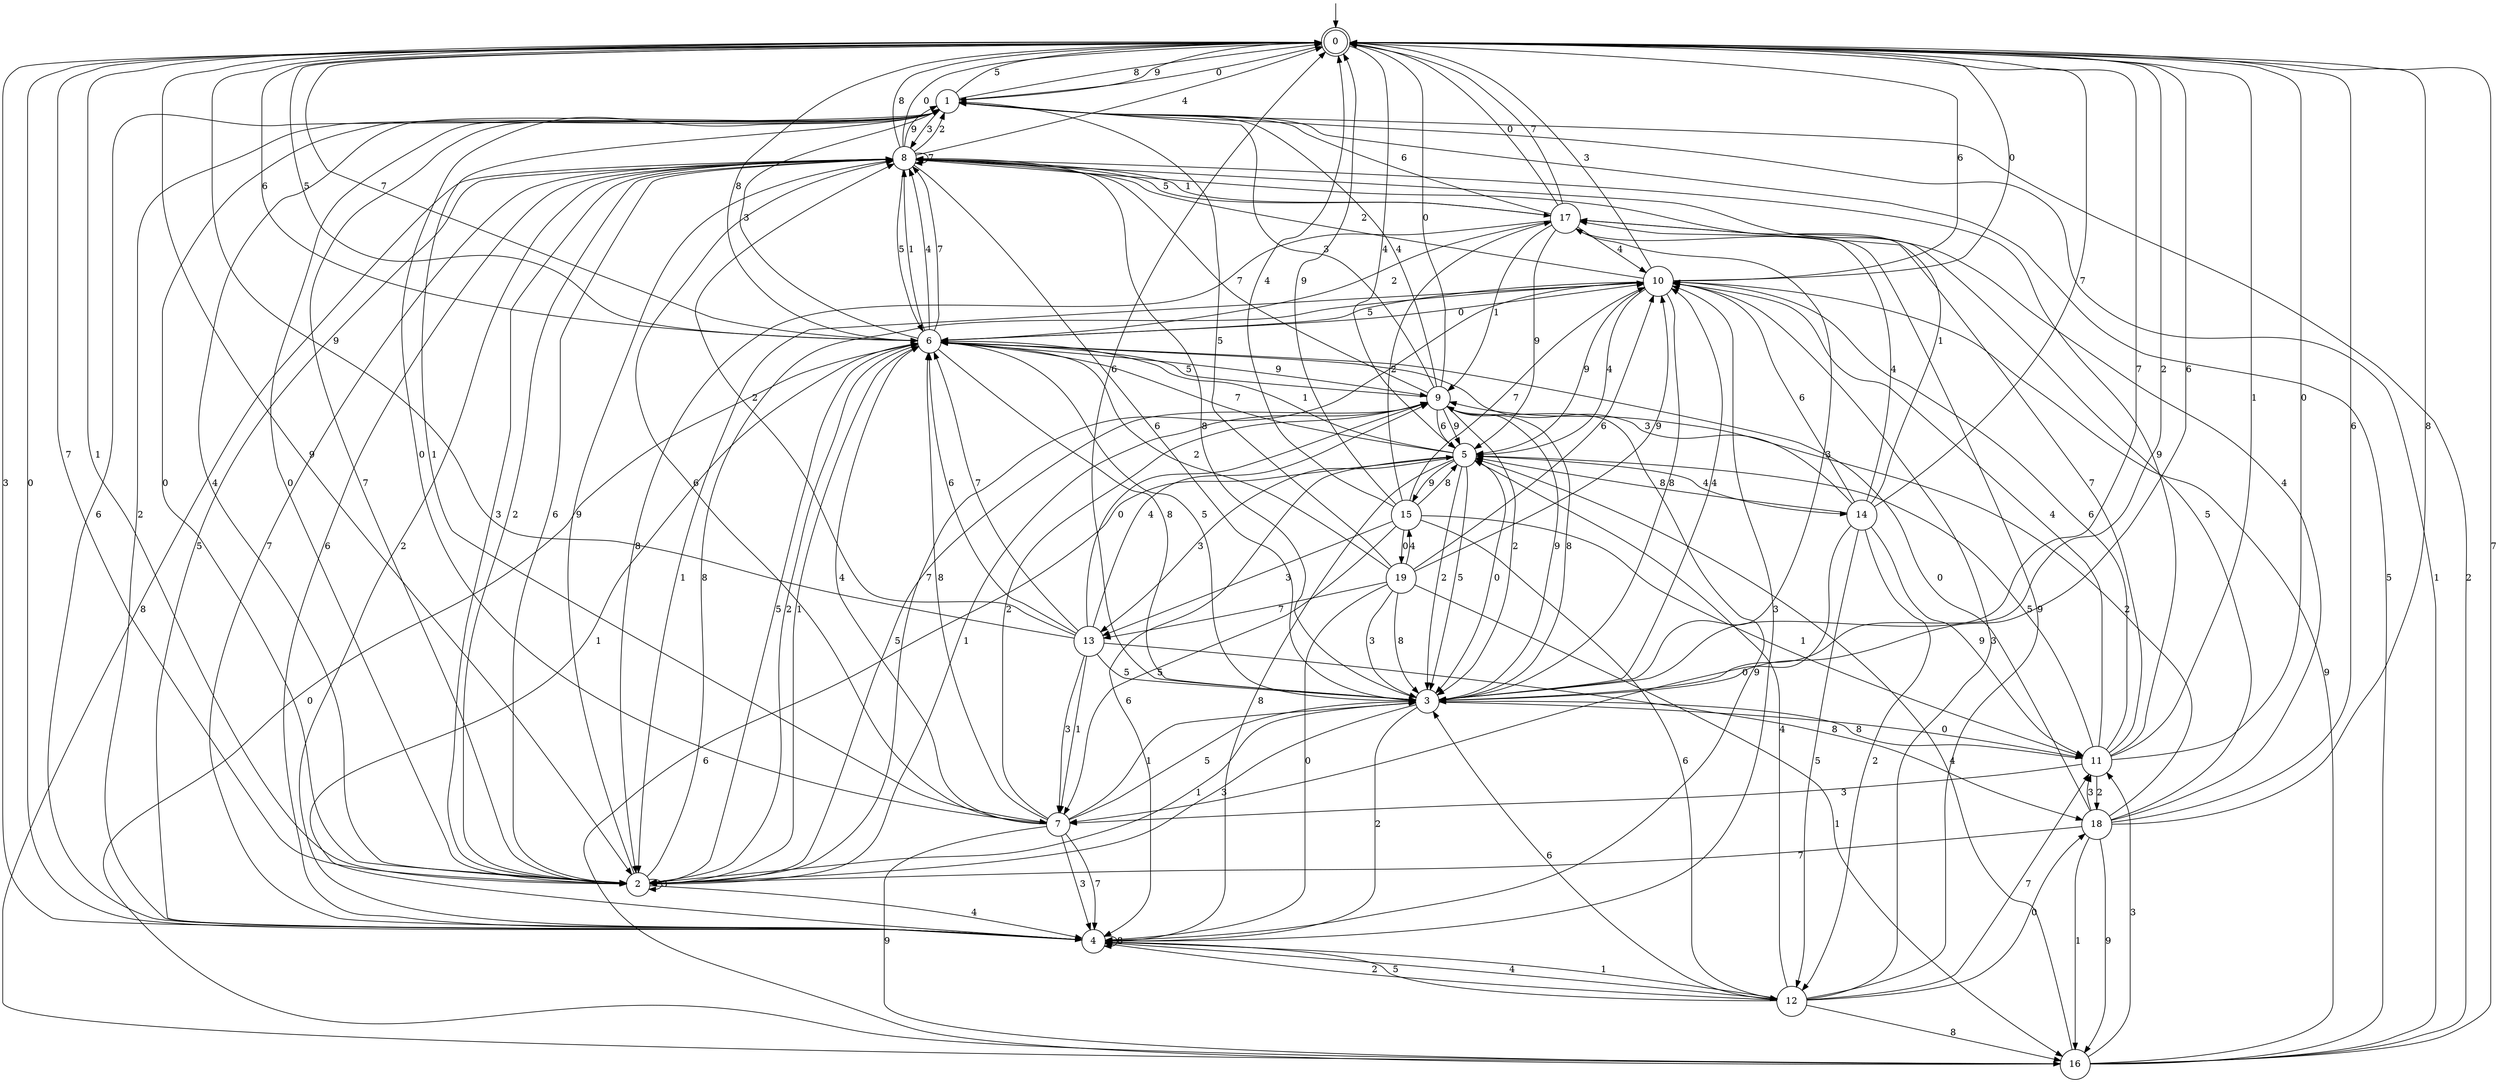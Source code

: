 digraph g {

	s0 [shape="doublecircle" label="0"];
	s1 [shape="circle" label="1"];
	s2 [shape="circle" label="2"];
	s3 [shape="circle" label="3"];
	s4 [shape="circle" label="4"];
	s5 [shape="circle" label="5"];
	s6 [shape="circle" label="6"];
	s7 [shape="circle" label="7"];
	s8 [shape="circle" label="8"];
	s9 [shape="circle" label="9"];
	s10 [shape="circle" label="10"];
	s11 [shape="circle" label="11"];
	s12 [shape="circle" label="12"];
	s13 [shape="circle" label="13"];
	s14 [shape="circle" label="14"];
	s15 [shape="circle" label="15"];
	s16 [shape="circle" label="16"];
	s17 [shape="circle" label="17"];
	s18 [shape="circle" label="18"];
	s19 [shape="circle" label="19"];
	s0 -> s1 [label="0"];
	s0 -> s2 [label="1"];
	s0 -> s3 [label="2"];
	s0 -> s4 [label="3"];
	s0 -> s5 [label="4"];
	s0 -> s6 [label="5"];
	s0 -> s3 [label="6"];
	s0 -> s6 [label="7"];
	s0 -> s6 [label="8"];
	s0 -> s2 [label="9"];
	s1 -> s2 [label="0"];
	s1 -> s7 [label="1"];
	s1 -> s4 [label="2"];
	s1 -> s8 [label="3"];
	s1 -> s2 [label="4"];
	s1 -> s0 [label="5"];
	s1 -> s4 [label="6"];
	s1 -> s2 [label="7"];
	s1 -> s0 [label="8"];
	s1 -> s0 [label="9"];
	s2 -> s1 [label="0"];
	s2 -> s6 [label="1"];
	s2 -> s8 [label="2"];
	s2 -> s2 [label="3"];
	s2 -> s4 [label="4"];
	s2 -> s9 [label="5"];
	s2 -> s8 [label="6"];
	s2 -> s0 [label="7"];
	s2 -> s10 [label="8"];
	s2 -> s8 [label="9"];
	s3 -> s11 [label="0"];
	s3 -> s2 [label="1"];
	s3 -> s4 [label="2"];
	s3 -> s2 [label="3"];
	s3 -> s10 [label="4"];
	s3 -> s6 [label="5"];
	s3 -> s0 [label="6"];
	s3 -> s0 [label="7"];
	s3 -> s8 [label="8"];
	s3 -> s9 [label="9"];
	s4 -> s0 [label="0"];
	s4 -> s6 [label="1"];
	s4 -> s8 [label="2"];
	s4 -> s10 [label="3"];
	s4 -> s12 [label="4"];
	s4 -> s8 [label="5"];
	s4 -> s8 [label="6"];
	s4 -> s8 [label="7"];
	s4 -> s4 [label="8"];
	s4 -> s9 [label="9"];
	s5 -> s3 [label="0"];
	s5 -> s6 [label="1"];
	s5 -> s3 [label="2"];
	s5 -> s13 [label="3"];
	s5 -> s14 [label="4"];
	s5 -> s3 [label="5"];
	s5 -> s4 [label="6"];
	s5 -> s6 [label="7"];
	s5 -> s4 [label="8"];
	s5 -> s15 [label="9"];
	s6 -> s10 [label="0"];
	s6 -> s8 [label="1"];
	s6 -> s2 [label="2"];
	s6 -> s1 [label="3"];
	s6 -> s8 [label="4"];
	s6 -> s2 [label="5"];
	s6 -> s0 [label="6"];
	s6 -> s8 [label="7"];
	s6 -> s3 [label="8"];
	s6 -> s9 [label="9"];
	s7 -> s1 [label="0"];
	s7 -> s3 [label="1"];
	s7 -> s9 [label="2"];
	s7 -> s4 [label="3"];
	s7 -> s6 [label="4"];
	s7 -> s3 [label="5"];
	s7 -> s8 [label="6"];
	s7 -> s4 [label="7"];
	s7 -> s6 [label="8"];
	s7 -> s16 [label="9"];
	s8 -> s0 [label="0"];
	s8 -> s17 [label="1"];
	s8 -> s1 [label="2"];
	s8 -> s2 [label="3"];
	s8 -> s0 [label="4"];
	s8 -> s6 [label="5"];
	s8 -> s3 [label="6"];
	s8 -> s8 [label="7"];
	s8 -> s0 [label="8"];
	s8 -> s1 [label="9"];
	s9 -> s0 [label="0"];
	s9 -> s2 [label="1"];
	s9 -> s3 [label="2"];
	s9 -> s1 [label="3"];
	s9 -> s1 [label="4"];
	s9 -> s6 [label="5"];
	s9 -> s5 [label="6"];
	s9 -> s8 [label="7"];
	s9 -> s3 [label="8"];
	s9 -> s5 [label="9"];
	s10 -> s0 [label="0"];
	s10 -> s2 [label="1"];
	s10 -> s8 [label="2"];
	s10 -> s0 [label="3"];
	s10 -> s5 [label="4"];
	s10 -> s6 [label="5"];
	s10 -> s0 [label="6"];
	s10 -> s2 [label="7"];
	s10 -> s3 [label="8"];
	s10 -> s5 [label="9"];
	s11 -> s0 [label="0"];
	s11 -> s0 [label="1"];
	s11 -> s18 [label="2"];
	s11 -> s7 [label="3"];
	s11 -> s10 [label="4"];
	s11 -> s5 [label="5"];
	s11 -> s10 [label="6"];
	s11 -> s17 [label="7"];
	s11 -> s3 [label="8"];
	s11 -> s8 [label="9"];
	s12 -> s18 [label="0"];
	s12 -> s4 [label="1"];
	s12 -> s4 [label="2"];
	s12 -> s10 [label="3"];
	s12 -> s5 [label="4"];
	s12 -> s4 [label="5"];
	s12 -> s3 [label="6"];
	s12 -> s11 [label="7"];
	s12 -> s16 [label="8"];
	s12 -> s17 [label="9"];
	s13 -> s9 [label="0"];
	s13 -> s7 [label="1"];
	s13 -> s8 [label="2"];
	s13 -> s7 [label="3"];
	s13 -> s9 [label="4"];
	s13 -> s3 [label="5"];
	s13 -> s6 [label="6"];
	s13 -> s6 [label="7"];
	s13 -> s18 [label="8"];
	s13 -> s0 [label="9"];
	s14 -> s7 [label="0"];
	s14 -> s8 [label="1"];
	s14 -> s12 [label="2"];
	s14 -> s6 [label="3"];
	s14 -> s17 [label="4"];
	s14 -> s12 [label="5"];
	s14 -> s10 [label="6"];
	s14 -> s0 [label="7"];
	s14 -> s5 [label="8"];
	s14 -> s11 [label="9"];
	s15 -> s19 [label="0"];
	s15 -> s11 [label="1"];
	s15 -> s17 [label="2"];
	s15 -> s13 [label="3"];
	s15 -> s0 [label="4"];
	s15 -> s7 [label="5"];
	s15 -> s12 [label="6"];
	s15 -> s10 [label="7"];
	s15 -> s5 [label="8"];
	s15 -> s0 [label="9"];
	s16 -> s6 [label="0"];
	s16 -> s1 [label="1"];
	s16 -> s1 [label="2"];
	s16 -> s11 [label="3"];
	s16 -> s5 [label="4"];
	s16 -> s1 [label="5"];
	s16 -> s5 [label="6"];
	s16 -> s0 [label="7"];
	s16 -> s8 [label="8"];
	s16 -> s10 [label="9"];
	s17 -> s0 [label="0"];
	s17 -> s9 [label="1"];
	s17 -> s6 [label="2"];
	s17 -> s3 [label="3"];
	s17 -> s10 [label="4"];
	s17 -> s8 [label="5"];
	s17 -> s1 [label="6"];
	s17 -> s0 [label="7"];
	s17 -> s2 [label="8"];
	s17 -> s5 [label="9"];
	s18 -> s6 [label="0"];
	s18 -> s16 [label="1"];
	s18 -> s9 [label="2"];
	s18 -> s11 [label="3"];
	s18 -> s8 [label="4"];
	s18 -> s17 [label="5"];
	s18 -> s0 [label="6"];
	s18 -> s2 [label="7"];
	s18 -> s0 [label="8"];
	s18 -> s16 [label="9"];
	s19 -> s4 [label="0"];
	s19 -> s16 [label="1"];
	s19 -> s6 [label="2"];
	s19 -> s3 [label="3"];
	s19 -> s15 [label="4"];
	s19 -> s1 [label="5"];
	s19 -> s10 [label="6"];
	s19 -> s13 [label="7"];
	s19 -> s3 [label="8"];
	s19 -> s10 [label="9"];

__start0 [label="" shape="none" width="0" height="0"];
__start0 -> s0;

}
